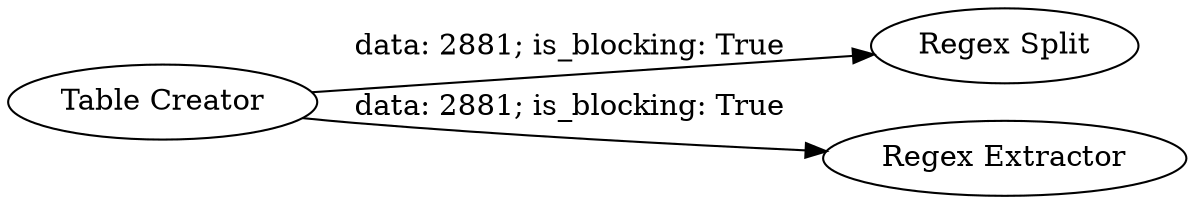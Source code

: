 digraph {
	"1307061343662243664_1" [label="Table Creator"]
	"1307061343662243664_2" [label="Regex Split"]
	"1307061343662243664_3" [label="Regex Extractor"]
	"1307061343662243664_1" -> "1307061343662243664_3" [label="data: 2881; is_blocking: True"]
	"1307061343662243664_1" -> "1307061343662243664_2" [label="data: 2881; is_blocking: True"]
	rankdir=LR
}
